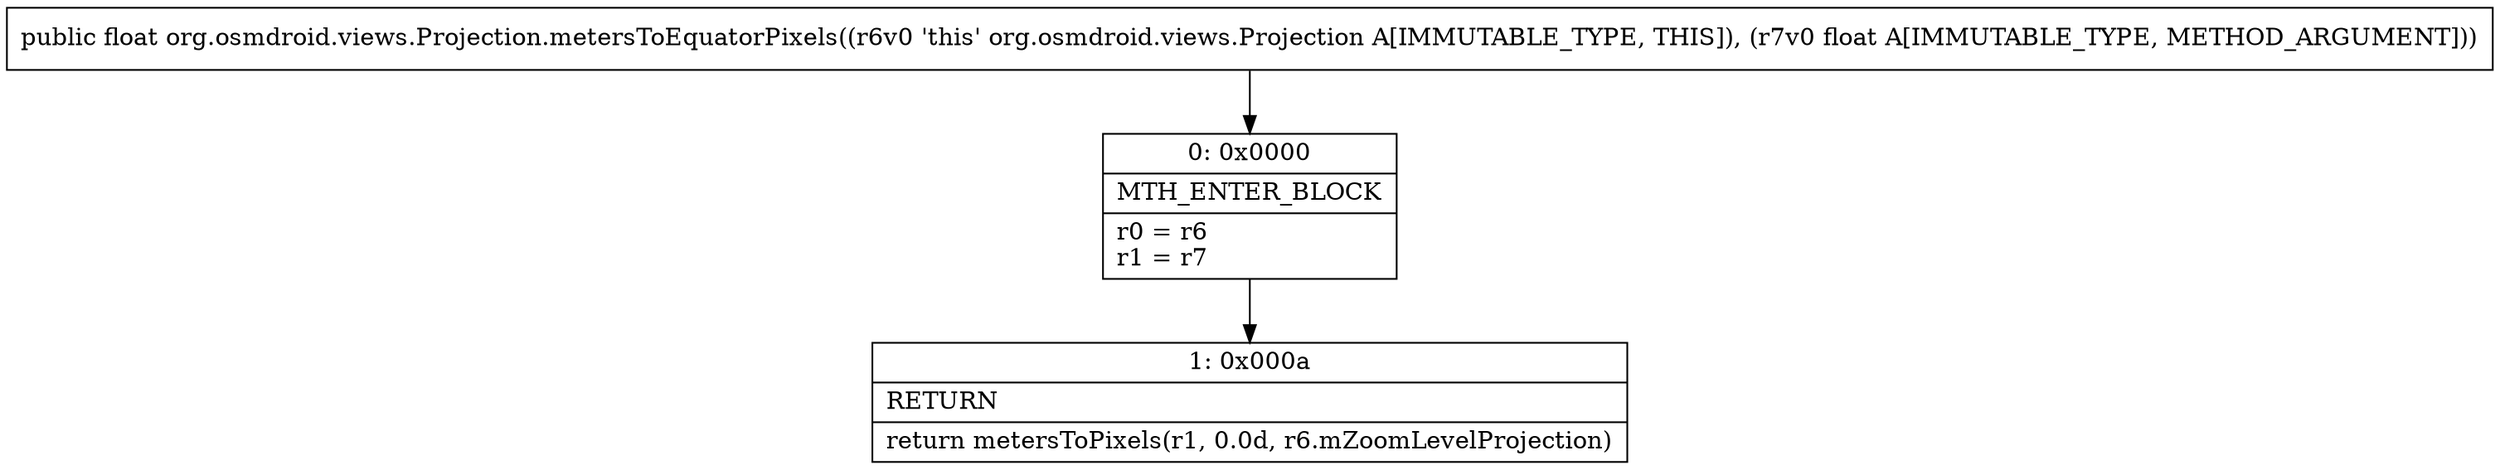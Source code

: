 digraph "CFG fororg.osmdroid.views.Projection.metersToEquatorPixels(F)F" {
Node_0 [shape=record,label="{0\:\ 0x0000|MTH_ENTER_BLOCK\l|r0 = r6\lr1 = r7\l}"];
Node_1 [shape=record,label="{1\:\ 0x000a|RETURN\l|return metersToPixels(r1, 0.0d, r6.mZoomLevelProjection)\l}"];
MethodNode[shape=record,label="{public float org.osmdroid.views.Projection.metersToEquatorPixels((r6v0 'this' org.osmdroid.views.Projection A[IMMUTABLE_TYPE, THIS]), (r7v0 float A[IMMUTABLE_TYPE, METHOD_ARGUMENT])) }"];
MethodNode -> Node_0;
Node_0 -> Node_1;
}

